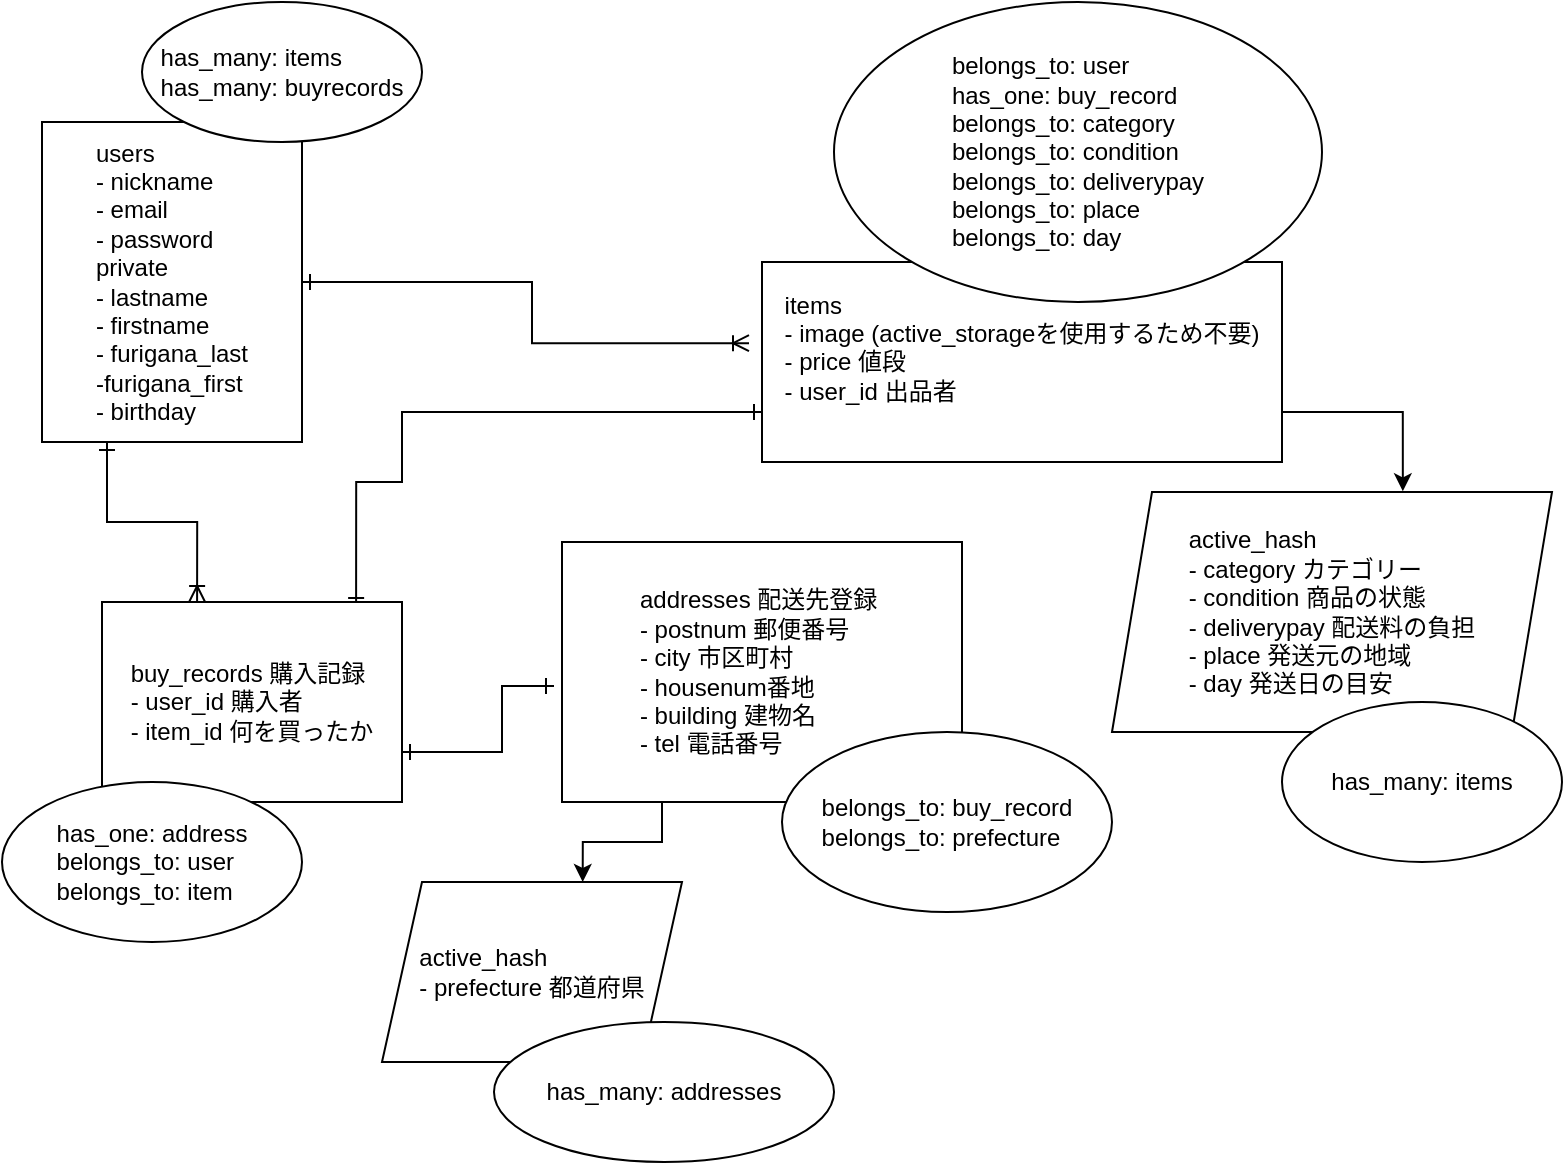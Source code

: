 <mxfile version="13.6.5">
    <diagram id="fnKIg7ySAKvSq7XufVGy" name="ページ1">
        <mxGraphModel dx="748" dy="567" grid="1" gridSize="10" guides="1" tooltips="1" connect="1" arrows="1" fold="1" page="1" pageScale="1" pageWidth="827" pageHeight="1169" math="0" shadow="0">
            <root>
                <mxCell id="0"/>
                <mxCell id="1" parent="0"/>
                <mxCell id="7" style="edgeStyle=orthogonalEdgeStyle;rounded=0;orthogonalLoop=1;jettySize=auto;html=1;exitX=1;exitY=0.5;exitDx=0;exitDy=0;entryX=-0.025;entryY=0.406;entryDx=0;entryDy=0;entryPerimeter=0;endArrow=ERoneToMany;endFill=0;startArrow=ERone;startFill=0;" parent="1" source="3" target="4" edge="1">
                    <mxGeometry relative="1" as="geometry"/>
                </mxCell>
                <mxCell id="10" style="edgeStyle=orthogonalEdgeStyle;rounded=0;orthogonalLoop=1;jettySize=auto;html=1;exitX=0.25;exitY=1;exitDx=0;exitDy=0;startArrow=ERone;startFill=0;endArrow=ERoneToMany;endFill=0;entryX=0.317;entryY=0;entryDx=0;entryDy=0;entryPerimeter=0;" parent="1" source="3" target="5" edge="1">
                    <mxGeometry relative="1" as="geometry">
                        <mxPoint x="107" y="360" as="targetPoint"/>
                    </mxGeometry>
                </mxCell>
                <mxCell id="3" value="&lt;div style=&quot;text-align: justify&quot;&gt;&lt;span&gt;users&lt;/span&gt;&lt;/div&gt;&lt;div style=&quot;text-align: justify&quot;&gt;&lt;span&gt;- nickname&lt;/span&gt;&lt;/div&gt;&lt;div style=&quot;text-align: justify&quot;&gt;&lt;span&gt;- email&lt;/span&gt;&lt;/div&gt;&lt;div style=&quot;text-align: justify&quot;&gt;&lt;span&gt;- password&lt;/span&gt;&lt;/div&gt;&lt;div style=&quot;text-align: justify&quot;&gt;private&lt;/div&gt;&lt;div style=&quot;text-align: justify&quot;&gt;- lastname&lt;/div&gt;&lt;div style=&quot;text-align: justify&quot;&gt;- firstname&lt;/div&gt;&lt;div style=&quot;text-align: justify&quot;&gt;&lt;span&gt;- furigana_last&lt;/span&gt;&lt;/div&gt;&lt;div style=&quot;text-align: justify&quot;&gt;&lt;span&gt;-furigana_first&lt;/span&gt;&lt;/div&gt;&lt;div style=&quot;text-align: justify&quot;&gt;&lt;span&gt;- birthday&lt;/span&gt;&lt;/div&gt;" style="whiteSpace=wrap;html=1;" parent="1" vertex="1">
                    <mxGeometry x="40" y="100" width="130" height="160" as="geometry"/>
                </mxCell>
                <mxCell id="13" style="edgeStyle=orthogonalEdgeStyle;rounded=0;orthogonalLoop=1;jettySize=auto;html=1;exitX=0;exitY=0.75;exitDx=0;exitDy=0;entryX=0.847;entryY=0.02;entryDx=0;entryDy=0;entryPerimeter=0;startArrow=ERone;startFill=0;endArrow=ERone;endFill=0;" parent="1" source="4" target="5" edge="1">
                    <mxGeometry relative="1" as="geometry">
                        <Array as="points">
                            <mxPoint x="220" y="245"/>
                            <mxPoint x="220" y="280"/>
                            <mxPoint x="197" y="280"/>
                        </Array>
                    </mxGeometry>
                </mxCell>
                <mxCell id="23" style="edgeStyle=orthogonalEdgeStyle;rounded=0;orthogonalLoop=1;jettySize=auto;html=1;exitX=1;exitY=0.75;exitDx=0;exitDy=0;entryX=0.661;entryY=-0.003;entryDx=0;entryDy=0;entryPerimeter=0;" edge="1" parent="1" source="4" target="22">
                    <mxGeometry relative="1" as="geometry"/>
                </mxCell>
                <mxCell id="4" value="&lt;div style=&quot;text-align: justify&quot;&gt;items&lt;/div&gt;&lt;div style=&quot;text-align: justify&quot;&gt;&lt;span&gt;- image (active_storageを使用するため不要)&lt;/span&gt;&lt;/div&gt;&lt;div style=&quot;text-align: justify&quot;&gt;&lt;span&gt;- price 値段&lt;/span&gt;&lt;/div&gt;&lt;div style=&quot;text-align: justify&quot;&gt;&lt;span&gt;- user_id 出品者&lt;/span&gt;&lt;/div&gt;&lt;div style=&quot;text-align: justify&quot;&gt;&lt;br&gt;&lt;/div&gt;" style="rounded=0;whiteSpace=wrap;html=1;" parent="1" vertex="1">
                    <mxGeometry x="400" y="170" width="260" height="100" as="geometry"/>
                </mxCell>
                <mxCell id="9" style="edgeStyle=orthogonalEdgeStyle;rounded=0;orthogonalLoop=1;jettySize=auto;html=1;exitX=1;exitY=0.75;exitDx=0;exitDy=0;startArrow=ERone;startFill=0;endArrow=ERone;endFill=0;" parent="1" source="5" edge="1">
                    <mxGeometry relative="1" as="geometry">
                        <mxPoint x="296" y="382" as="targetPoint"/>
                        <Array as="points">
                            <mxPoint x="270" y="415"/>
                            <mxPoint x="270" y="382"/>
                        </Array>
                    </mxGeometry>
                </mxCell>
                <mxCell id="5" value="&lt;div style=&quot;text-align: justify&quot;&gt;&lt;span&gt;buy_records 購入記録&lt;/span&gt;&lt;/div&gt;&lt;div style=&quot;text-align: justify&quot;&gt;&lt;span&gt;- user_id 購入者&lt;/span&gt;&lt;/div&gt;&lt;div style=&quot;text-align: justify&quot;&gt;&lt;span&gt;- item_id 何を買ったか&lt;/span&gt;&lt;/div&gt;" style="whiteSpace=wrap;html=1;" parent="1" vertex="1">
                    <mxGeometry x="70" y="340" width="150" height="100" as="geometry"/>
                </mxCell>
                <mxCell id="24" style="edgeStyle=orthogonalEdgeStyle;rounded=0;orthogonalLoop=1;jettySize=auto;html=1;exitX=0.25;exitY=1;exitDx=0;exitDy=0;entryX=0.669;entryY=0;entryDx=0;entryDy=0;entryPerimeter=0;" edge="1" parent="1" source="6" target="21">
                    <mxGeometry relative="1" as="geometry"/>
                </mxCell>
                <mxCell id="6" value="&lt;div style=&quot;text-align: justify&quot;&gt;&lt;span&gt;addresses 配送先登録&lt;/span&gt;&lt;span&gt;&amp;nbsp;&lt;/span&gt;&lt;/div&gt;&lt;div style=&quot;text-align: justify&quot;&gt;&lt;span&gt;- postnum 郵便番号&lt;/span&gt;&lt;/div&gt;&lt;div style=&quot;text-align: justify&quot;&gt;&lt;span&gt;- city 市区町村&lt;/span&gt;&lt;/div&gt;&lt;div style=&quot;text-align: justify&quot;&gt;&lt;span&gt;- housenum番地&lt;/span&gt;&lt;/div&gt;&lt;div style=&quot;text-align: justify&quot;&gt;&lt;span&gt;- building 建物名&lt;/span&gt;&lt;/div&gt;&lt;div style=&quot;text-align: justify&quot;&gt;&lt;span&gt;- tel 電話番号&lt;/span&gt;&lt;/div&gt;" style="whiteSpace=wrap;html=1;" parent="1" vertex="1">
                    <mxGeometry x="300" y="310" width="200" height="130" as="geometry"/>
                </mxCell>
                <mxCell id="14" value="&lt;div style=&quot;text-align: justify&quot;&gt;&lt;span&gt;has_many: items&lt;/span&gt;&lt;/div&gt;&lt;div style=&quot;text-align: justify&quot;&gt;&lt;span&gt;has_many: buyrecords&lt;/span&gt;&lt;/div&gt;" style="ellipse;whiteSpace=wrap;html=1;" parent="1" vertex="1">
                    <mxGeometry x="90" y="40" width="140" height="70" as="geometry"/>
                </mxCell>
                <mxCell id="16" value="&lt;div style=&quot;text-align: justify&quot;&gt;&lt;span&gt;has_one: address&lt;/span&gt;&lt;/div&gt;&lt;div style=&quot;text-align: justify&quot;&gt;&lt;span&gt;belongs_to: user&lt;/span&gt;&lt;/div&gt;&lt;div style=&quot;text-align: justify&quot;&gt;&lt;span&gt;belongs_to: item&lt;/span&gt;&lt;/div&gt;" style="ellipse;whiteSpace=wrap;html=1;" parent="1" vertex="1">
                    <mxGeometry x="20" y="430" width="150" height="80" as="geometry"/>
                </mxCell>
                <mxCell id="18" value="&lt;div style=&quot;text-align: justify&quot;&gt;&lt;span&gt;belongs_to: user&lt;/span&gt;&lt;/div&gt;&lt;div style=&quot;text-align: justify&quot;&gt;&lt;span&gt;has_one: buy_record&lt;/span&gt;&lt;/div&gt;&lt;div style=&quot;text-align: justify&quot;&gt;&lt;span&gt;belongs_to: category&lt;/span&gt;&lt;/div&gt;&lt;div style=&quot;text-align: justify&quot;&gt;belongs_to: condition&lt;span&gt;&lt;br&gt;&lt;/span&gt;&lt;/div&gt;&lt;div style=&quot;text-align: justify&quot;&gt;belongs_to: deliverypay&lt;br&gt;&lt;/div&gt;&lt;div style=&quot;text-align: justify&quot;&gt;belongs_to: place&lt;br&gt;&lt;/div&gt;&lt;div style=&quot;text-align: justify&quot;&gt;belongs_to: day&lt;br&gt;&lt;/div&gt;" style="ellipse;whiteSpace=wrap;html=1;" parent="1" vertex="1">
                    <mxGeometry x="436" y="40" width="244" height="150" as="geometry"/>
                </mxCell>
                <mxCell id="19" value="&lt;div style=&quot;text-align: justify&quot;&gt;&lt;span&gt;belongs_to: buy_record&lt;/span&gt;&lt;/div&gt;&lt;div style=&quot;text-align: justify&quot;&gt;&lt;span&gt;belongs_to: prefecture&lt;/span&gt;&lt;/div&gt;" style="ellipse;whiteSpace=wrap;html=1;" parent="1" vertex="1">
                    <mxGeometry x="410" y="405" width="165" height="90" as="geometry"/>
                </mxCell>
                <mxCell id="21" value="&lt;div style=&quot;text-align: justify&quot;&gt;&lt;span&gt;active_hash&lt;/span&gt;&lt;/div&gt;&lt;span&gt;&lt;div style=&quot;text-align: justify&quot;&gt;&lt;span&gt;- prefecture 都道府県&lt;/span&gt;&lt;/div&gt;&lt;/span&gt;" style="shape=parallelogram;perimeter=parallelogramPerimeter;whiteSpace=wrap;html=1;fixedSize=1;align=center;" vertex="1" parent="1">
                    <mxGeometry x="210" y="480" width="150" height="90" as="geometry"/>
                </mxCell>
                <mxCell id="22" value="&lt;div style=&quot;text-align: justify&quot;&gt;&lt;span&gt;active_hash&lt;/span&gt;&lt;/div&gt;&lt;div style=&quot;text-align: justify&quot;&gt;- category カテゴリー&lt;/div&gt;&lt;div style=&quot;text-align: justify&quot;&gt;- condition 商品の状態&lt;/div&gt;&lt;div style=&quot;text-align: justify&quot;&gt;- deliverypay 配送料の負担&lt;/div&gt;&lt;div style=&quot;text-align: justify&quot;&gt;- place 発送元の地域&lt;/div&gt;&lt;div style=&quot;text-align: justify&quot;&gt;- day 発送日の目安&lt;/div&gt;" style="shape=parallelogram;perimeter=parallelogramPerimeter;whiteSpace=wrap;html=1;fixedSize=1;" vertex="1" parent="1">
                    <mxGeometry x="575" y="285" width="220" height="120" as="geometry"/>
                </mxCell>
                <mxCell id="25" value="has_many: items" style="ellipse;whiteSpace=wrap;html=1;" vertex="1" parent="1">
                    <mxGeometry x="660" y="390" width="140" height="80" as="geometry"/>
                </mxCell>
                <mxCell id="26" value="has_many: addresses" style="ellipse;whiteSpace=wrap;html=1;" vertex="1" parent="1">
                    <mxGeometry x="266" y="550" width="170" height="70" as="geometry"/>
                </mxCell>
            </root>
        </mxGraphModel>
    </diagram>
</mxfile>